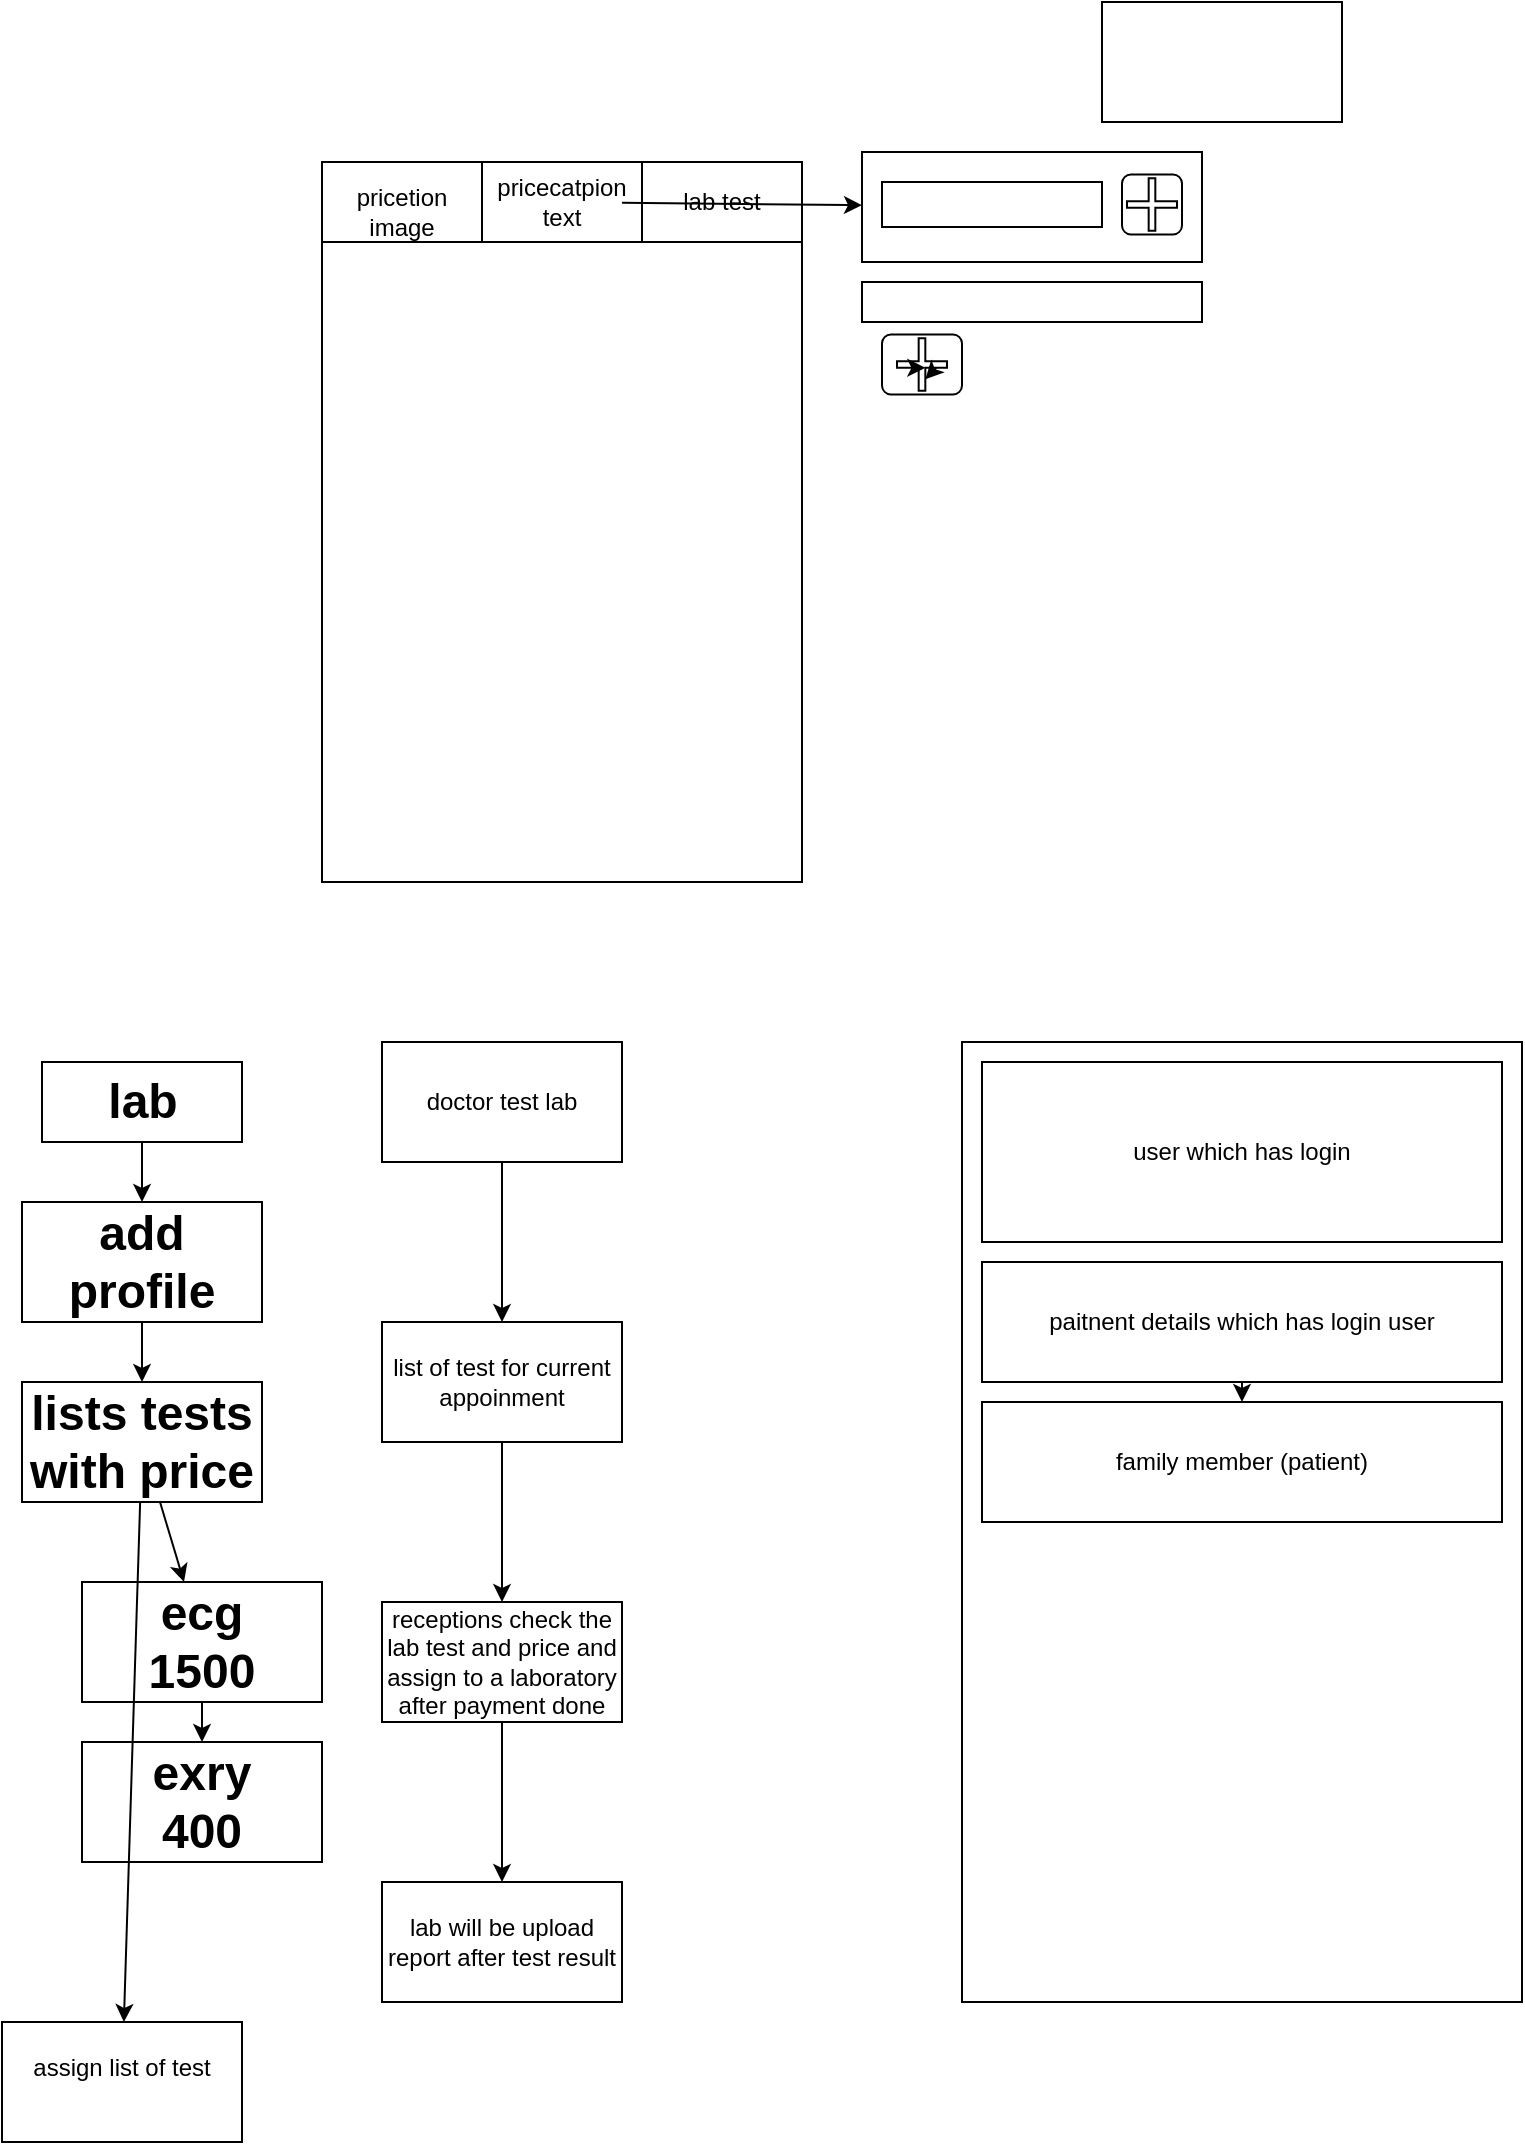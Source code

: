 <mxfile>
    <diagram id="O6UI_PX3X3Tau1gDbbm3" name="Page-1">
        <mxGraphModel dx="592" dy="846" grid="1" gridSize="10" guides="1" tooltips="1" connect="1" arrows="1" fold="1" page="1" pageScale="1" pageWidth="850" pageHeight="1100" math="0" shadow="0">
            <root>
                <mxCell id="0"/>
                <mxCell id="1" parent="0"/>
                <mxCell id="2" value="" style="rounded=0;whiteSpace=wrap;html=1;" parent="1" vertex="1">
                    <mxGeometry x="160" y="80" width="240" height="360" as="geometry"/>
                </mxCell>
                <mxCell id="3" value="" style="rounded=0;whiteSpace=wrap;html=1;" parent="1" vertex="1">
                    <mxGeometry x="160" y="80" width="240" height="40" as="geometry"/>
                </mxCell>
                <mxCell id="4" value="" style="rounded=0;whiteSpace=wrap;html=1;" parent="1" vertex="1">
                    <mxGeometry x="160" y="80" width="80" height="40" as="geometry"/>
                </mxCell>
                <mxCell id="5" value="" style="rounded=0;whiteSpace=wrap;html=1;" parent="1" vertex="1">
                    <mxGeometry x="240" y="80" width="80" height="40" as="geometry"/>
                </mxCell>
                <mxCell id="6" value="" style="rounded=0;whiteSpace=wrap;html=1;" parent="1" vertex="1">
                    <mxGeometry x="320" y="80" width="80" height="40" as="geometry"/>
                </mxCell>
                <mxCell id="7" value="pricetion image" style="text;strokeColor=none;align=center;fillColor=none;html=1;verticalAlign=middle;whiteSpace=wrap;rounded=0;" parent="1" vertex="1">
                    <mxGeometry x="170" y="90" width="60" height="30" as="geometry"/>
                </mxCell>
                <mxCell id="40" value="" style="edgeStyle=none;html=1;" parent="1" source="8" target="39" edge="1">
                    <mxGeometry relative="1" as="geometry"/>
                </mxCell>
                <mxCell id="8" value="pricecatpion text" style="text;strokeColor=none;align=center;fillColor=none;html=1;verticalAlign=middle;whiteSpace=wrap;rounded=0;" parent="1" vertex="1">
                    <mxGeometry x="250" y="85" width="60" height="30" as="geometry"/>
                </mxCell>
                <mxCell id="9" value="lab test" style="text;strokeColor=none;align=center;fillColor=none;html=1;verticalAlign=middle;whiteSpace=wrap;rounded=0;" parent="1" vertex="1">
                    <mxGeometry x="330" y="85" width="60" height="30" as="geometry"/>
                </mxCell>
                <mxCell id="12" value="" style="edgeStyle=none;html=1;" parent="1" source="10" target="11" edge="1">
                    <mxGeometry relative="1" as="geometry"/>
                </mxCell>
                <mxCell id="10" value="lab" style="text;strokeColor=default;fillColor=none;html=1;fontSize=24;fontStyle=1;verticalAlign=middle;align=center;" parent="1" vertex="1">
                    <mxGeometry x="20" y="530" width="100" height="40" as="geometry"/>
                </mxCell>
                <mxCell id="14" value="" style="edgeStyle=none;html=1;" parent="1" source="11" target="13" edge="1">
                    <mxGeometry relative="1" as="geometry"/>
                </mxCell>
                <mxCell id="11" value="add profile" style="whiteSpace=wrap;html=1;fontSize=24;fillColor=none;gradientColor=none;fontStyle=1;" parent="1" vertex="1">
                    <mxGeometry x="10" y="600" width="120" height="60" as="geometry"/>
                </mxCell>
                <mxCell id="32" value="" style="edgeStyle=none;html=1;" parent="1" source="13" target="31" edge="1">
                    <mxGeometry relative="1" as="geometry"/>
                </mxCell>
                <mxCell id="36" value="" style="edgeStyle=none;html=1;" parent="1" source="13" target="37" edge="1">
                    <mxGeometry relative="1" as="geometry">
                        <mxPoint x="60" y="1020" as="targetPoint"/>
                    </mxGeometry>
                </mxCell>
                <mxCell id="13" value="lists tests with price" style="whiteSpace=wrap;html=1;fontSize=24;fillColor=none;gradientColor=none;fontStyle=1;" parent="1" vertex="1">
                    <mxGeometry x="10" y="690" width="120" height="60" as="geometry"/>
                </mxCell>
                <mxCell id="19" value="" style="edgeStyle=none;html=1;" parent="1" source="17" target="18" edge="1">
                    <mxGeometry relative="1" as="geometry"/>
                </mxCell>
                <mxCell id="17" value="doctor test lab" style="rounded=0;whiteSpace=wrap;html=1;" parent="1" vertex="1">
                    <mxGeometry x="190" y="520" width="120" height="60" as="geometry"/>
                </mxCell>
                <mxCell id="21" value="" style="edgeStyle=none;html=1;" parent="1" source="18" target="20" edge="1">
                    <mxGeometry relative="1" as="geometry"/>
                </mxCell>
                <mxCell id="18" value="list of test for current appoinment" style="whiteSpace=wrap;html=1;rounded=0;" parent="1" vertex="1">
                    <mxGeometry x="190" y="660" width="120" height="60" as="geometry"/>
                </mxCell>
                <mxCell id="23" value="" style="edgeStyle=none;html=1;" parent="1" source="20" target="22" edge="1">
                    <mxGeometry relative="1" as="geometry"/>
                </mxCell>
                <mxCell id="20" value="receptions check the lab test and price and assign to a laboratory after payment done" style="whiteSpace=wrap;html=1;rounded=0;" parent="1" vertex="1">
                    <mxGeometry x="190" y="800" width="120" height="60" as="geometry"/>
                </mxCell>
                <mxCell id="22" value="lab will be upload report after test result" style="whiteSpace=wrap;html=1;rounded=0;" parent="1" vertex="1">
                    <mxGeometry x="190" y="940" width="120" height="60" as="geometry"/>
                </mxCell>
                <mxCell id="34" value="" style="edgeStyle=none;html=1;" parent="1" source="31" target="33" edge="1">
                    <mxGeometry relative="1" as="geometry"/>
                </mxCell>
                <mxCell id="31" value="&lt;span style=&quot;color: rgb(0, 0, 0);&quot;&gt;ecg&lt;/span&gt;&lt;div&gt;1500&lt;/div&gt;" style="whiteSpace=wrap;html=1;fontSize=24;fillColor=none;gradientColor=none;fontStyle=1;" parent="1" vertex="1">
                    <mxGeometry x="40" y="790" width="120" height="60" as="geometry"/>
                </mxCell>
                <mxCell id="33" value="exry&lt;div&gt;400&lt;/div&gt;" style="whiteSpace=wrap;html=1;fontSize=24;fillColor=none;gradientColor=none;fontStyle=1;" parent="1" vertex="1">
                    <mxGeometry x="40" y="870" width="120" height="60" as="geometry"/>
                </mxCell>
                <mxCell id="37" value="assign list of test&lt;div&gt;&lt;br&gt;&lt;/div&gt;" style="rounded=0;whiteSpace=wrap;html=1;" parent="1" vertex="1">
                    <mxGeometry y="1010" width="120" height="60" as="geometry"/>
                </mxCell>
                <mxCell id="38" value="" style="rounded=0;whiteSpace=wrap;html=1;" parent="1" vertex="1">
                    <mxGeometry x="550" width="120" height="60" as="geometry"/>
                </mxCell>
                <mxCell id="39" value="" style="whiteSpace=wrap;html=1;" parent="1" vertex="1">
                    <mxGeometry x="430" y="75" width="170" height="55" as="geometry"/>
                </mxCell>
                <mxCell id="41" value="" style="rounded=0;whiteSpace=wrap;html=1;" parent="1" vertex="1">
                    <mxGeometry x="440" y="90" width="110" height="22.5" as="geometry"/>
                </mxCell>
                <mxCell id="42" value="" style="rounded=1;whiteSpace=wrap;html=1;" parent="1" vertex="1">
                    <mxGeometry x="560" y="86.25" width="30" height="30" as="geometry"/>
                </mxCell>
                <mxCell id="43" value="" style="rounded=1;whiteSpace=wrap;html=1;" parent="1" vertex="1">
                    <mxGeometry x="440" y="166.25" width="40" height="30" as="geometry"/>
                </mxCell>
                <mxCell id="44" value="" style="shape=cross;whiteSpace=wrap;html=1;size=0.133;" parent="1" vertex="1">
                    <mxGeometry x="562.5" y="88.13" width="25" height="26.25" as="geometry"/>
                </mxCell>
                <mxCell id="45" value="" style="shape=cross;whiteSpace=wrap;html=1;size=0.133;" parent="1" vertex="1">
                    <mxGeometry x="447.5" y="168.13" width="25" height="26.25" as="geometry"/>
                </mxCell>
                <mxCell id="46" style="edgeStyle=none;html=1;exitX=0;exitY=0;exitDx=10.834;exitDy=14.791;exitPerimeter=0;entryX=0;entryY=0;entryDx=14.166;entryDy=14.791;entryPerimeter=0;" parent="1" source="45" target="45" edge="1">
                    <mxGeometry relative="1" as="geometry"/>
                </mxCell>
                <mxCell id="47" style="edgeStyle=none;html=1;exitX=0;exitY=0;exitDx=19.583;exitDy=14.791;exitPerimeter=0;entryX=0;entryY=0;entryDx=14.166;entryDy=20.52;entryPerimeter=0;" parent="1" source="45" target="45" edge="1">
                    <mxGeometry relative="1" as="geometry"/>
                </mxCell>
                <mxCell id="49" value="" style="rounded=0;whiteSpace=wrap;html=1;" parent="1" vertex="1">
                    <mxGeometry x="430" y="140" width="170" height="20" as="geometry"/>
                </mxCell>
                <mxCell id="50" value="" style="rounded=0;whiteSpace=wrap;html=1;" parent="1" vertex="1">
                    <mxGeometry x="480" y="520" width="280" height="480" as="geometry"/>
                </mxCell>
                <mxCell id="51" value="user which has login" style="rounded=0;whiteSpace=wrap;html=1;" parent="1" vertex="1">
                    <mxGeometry x="490" y="530" width="260" height="90" as="geometry"/>
                </mxCell>
                <mxCell id="54" value="" style="edgeStyle=none;html=1;" parent="1" source="52" target="53" edge="1">
                    <mxGeometry relative="1" as="geometry"/>
                </mxCell>
                <mxCell id="52" value="paitnent details which has login user" style="rounded=0;whiteSpace=wrap;html=1;" parent="1" vertex="1">
                    <mxGeometry x="490" y="630" width="260" height="60" as="geometry"/>
                </mxCell>
                <mxCell id="53" value="family member (patient)" style="whiteSpace=wrap;html=1;rounded=0;" parent="1" vertex="1">
                    <mxGeometry x="490" y="700" width="260" height="60" as="geometry"/>
                </mxCell>
            </root>
        </mxGraphModel>
    </diagram>
</mxfile>